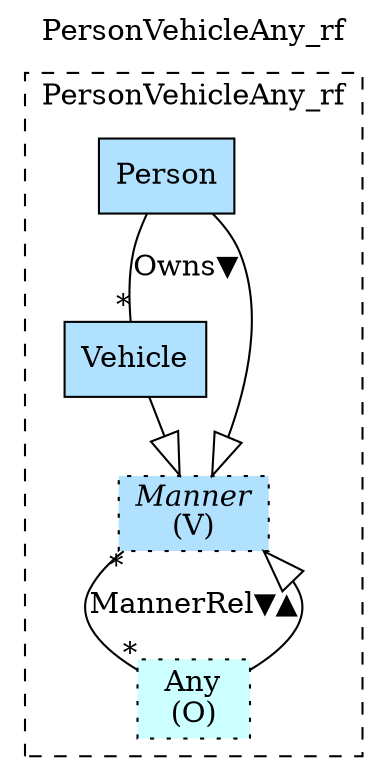 digraph {graph[label=PersonVehicleAny_rf,labelloc=tl,labelfontsize=12];
subgraph cluster_PersonVehicleAny_rf{style=dashed;label=PersonVehicleAny_rf;
"Person"[shape=record,fillcolor=lightskyblue1,style = filled,label="Person"];
"Vehicle"[shape=record,fillcolor=lightskyblue1,style = filled,label="Vehicle"];
"Any"[shape=record,fillcolor="#CCFFFF",style ="filled,dotted",label=<Any<br/>(O)>];
"Manner"[shape=record,fillcolor=lightskyblue1,style ="filled,dotted",label=<{<I>Manner</I><br/>(V)}>];

"Person"->"Vehicle"[label="Owns▼",dir=none,taillabel="",headlabel="*"];
"Manner"->"Any"[label="MannerRel▼▲",dir=none,taillabel="*",headlabel="*"];
"Person"->"Manner"[arrowhead=onormal,arrowsize=2.0];
"Vehicle"->"Manner"[arrowhead=onormal,arrowsize=2.0];
"Any"->"Manner"[arrowhead=onormal,arrowsize=2.0];

}
}